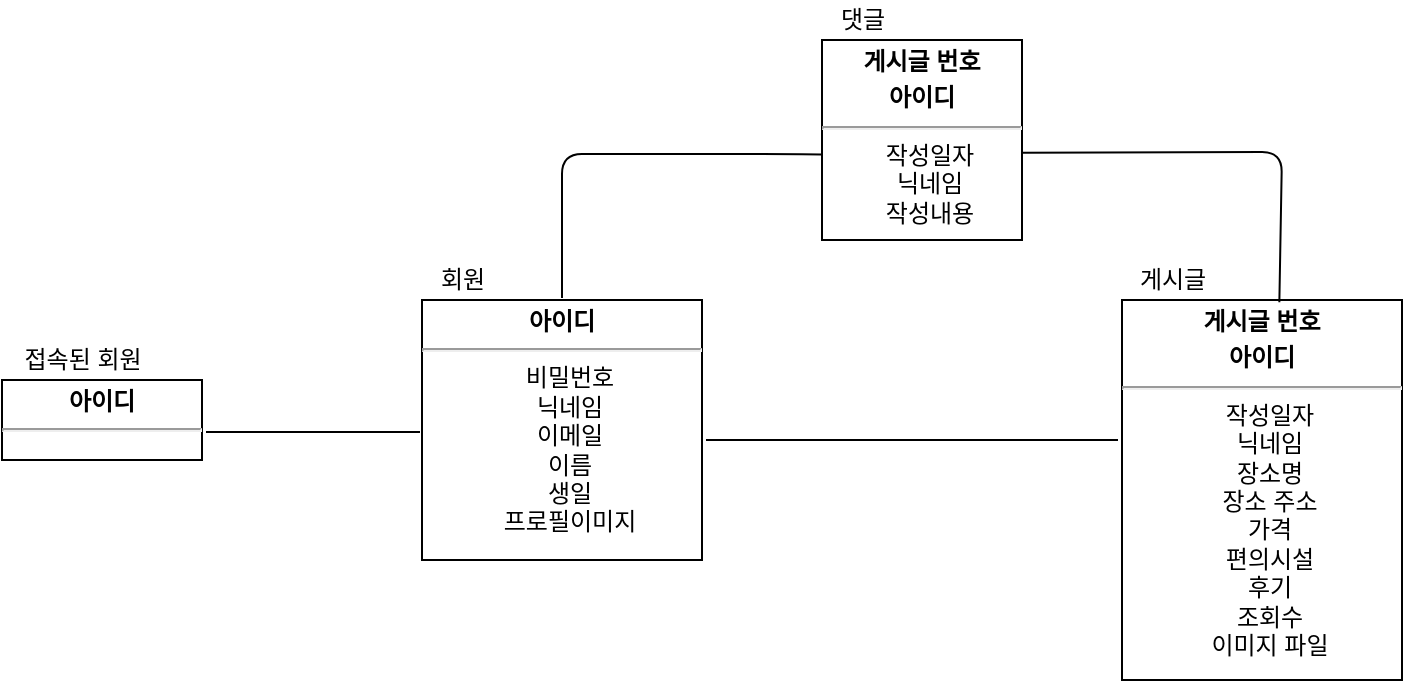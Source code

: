 <mxfile version="14.1.9" type="github">
  <diagram name="Page-1" id="a7904f86-f2b4-8e86-fa97-74104820619b">
    <mxGraphModel dx="1038" dy="548" grid="1" gridSize="10" guides="1" tooltips="1" connect="0" arrows="1" fold="1" page="1" pageScale="1" pageWidth="1100" pageHeight="850" background="#ffffff" math="0" shadow="0">
      <root>
        <mxCell id="0" />
        <mxCell id="1" parent="0" />
        <mxCell id="24794b860abc3c2d-21" value="&lt;p style=&quot;margin: 4px 0px 0px ; text-align: center&quot;&gt;&lt;b&gt;아이디&lt;/b&gt;&lt;/p&gt;&lt;hr&gt;&lt;p style=&quot;text-align: center ; margin: 0px 0px 0px 8px&quot;&gt;비밀번호&lt;/p&gt;&lt;p style=&quot;text-align: center ; margin: 0px 0px 0px 8px&quot;&gt;닉네임&lt;/p&gt;&lt;p style=&quot;text-align: center ; margin: 0px 0px 0px 8px&quot;&gt;이메일&lt;/p&gt;&lt;p style=&quot;text-align: center ; margin: 0px 0px 0px 8px&quot;&gt;이름&lt;/p&gt;&lt;p style=&quot;text-align: center ; margin: 0px 0px 0px 8px&quot;&gt;생일&lt;/p&gt;&lt;p style=&quot;text-align: center ; margin: 0px 0px 0px 8px&quot;&gt;프로필이미지&lt;/p&gt;" style="verticalAlign=top;align=left;overflow=fill;fontSize=12;fontFamily=Helvetica;html=1;rounded=0;shadow=0;comic=0;labelBackgroundColor=none;strokeWidth=1" parent="1" vertex="1">
          <mxGeometry x="420" y="410" width="140" height="130" as="geometry" />
        </mxCell>
        <mxCell id="oiAvdHPGwPAluf19SlCj-1" value="회원" style="text;html=1;align=center;verticalAlign=middle;resizable=0;points=[];autosize=1;" vertex="1" parent="1">
          <mxGeometry x="420" y="390" width="40" height="20" as="geometry" />
        </mxCell>
        <mxCell id="oiAvdHPGwPAluf19SlCj-11" value="&lt;p style=&quot;margin: 4px 0px 0px ; text-align: center&quot;&gt;&lt;b&gt;아이디&lt;/b&gt;&lt;/p&gt;&lt;hr&gt;&lt;p style=&quot;text-align: center ; margin: 0px 0px 0px 8px&quot;&gt;&lt;br&gt;&lt;/p&gt;" style="verticalAlign=top;align=left;overflow=fill;fontSize=12;fontFamily=Helvetica;html=1;rounded=0;shadow=0;comic=0;labelBackgroundColor=none;strokeWidth=1" vertex="1" parent="1">
          <mxGeometry x="210" y="450" width="100" height="40" as="geometry" />
        </mxCell>
        <mxCell id="oiAvdHPGwPAluf19SlCj-12" value="접속된 회원" style="text;html=1;align=center;verticalAlign=middle;resizable=0;points=[];autosize=1;" vertex="1" parent="1">
          <mxGeometry x="210" y="430" width="80" height="20" as="geometry" />
        </mxCell>
        <mxCell id="oiAvdHPGwPAluf19SlCj-13" value="&lt;p style=&quot;margin: 4px 0px 0px ; text-align: center&quot;&gt;&lt;b&gt;게시글 번호&lt;/b&gt;&lt;/p&gt;&lt;p style=&quot;margin: 4px 0px 0px ; text-align: center&quot;&gt;&lt;b&gt;아이디&lt;/b&gt;&lt;/p&gt;&lt;hr&gt;&lt;p style=&quot;text-align: center ; margin: 0px 0px 0px 8px&quot;&gt;작성일자&lt;/p&gt;&lt;p style=&quot;text-align: center ; margin: 0px 0px 0px 8px&quot;&gt;닉네임&lt;/p&gt;&lt;p style=&quot;text-align: center ; margin: 0px 0px 0px 8px&quot;&gt;작성내용&lt;/p&gt;" style="verticalAlign=top;align=left;overflow=fill;fontSize=12;fontFamily=Helvetica;html=1;rounded=0;shadow=0;comic=0;labelBackgroundColor=none;strokeWidth=1" vertex="1" parent="1">
          <mxGeometry x="620" y="280" width="100" height="100" as="geometry" />
        </mxCell>
        <mxCell id="oiAvdHPGwPAluf19SlCj-14" value="댓글" style="text;html=1;align=center;verticalAlign=middle;resizable=0;points=[];autosize=1;" vertex="1" parent="1">
          <mxGeometry x="620" y="260" width="40" height="20" as="geometry" />
        </mxCell>
        <mxCell id="oiAvdHPGwPAluf19SlCj-15" value="&lt;p style=&quot;margin: 4px 0px 0px ; text-align: center&quot;&gt;&lt;b&gt;게시글 번호&lt;/b&gt;&lt;/p&gt;&lt;p style=&quot;margin: 4px 0px 0px ; text-align: center&quot;&gt;&lt;b&gt;아이디&lt;/b&gt;&lt;/p&gt;&lt;hr&gt;&lt;p style=&quot;text-align: center ; margin: 0px 0px 0px 8px&quot;&gt;작성일자&lt;/p&gt;&lt;p style=&quot;text-align: center ; margin: 0px 0px 0px 8px&quot;&gt;닉네임&lt;/p&gt;&lt;p style=&quot;text-align: center ; margin: 0px 0px 0px 8px&quot;&gt;장소명&lt;/p&gt;&lt;p style=&quot;text-align: center ; margin: 0px 0px 0px 8px&quot;&gt;장소 주소&lt;/p&gt;&lt;p style=&quot;text-align: center ; margin: 0px 0px 0px 8px&quot;&gt;가격&lt;/p&gt;&lt;p style=&quot;text-align: center ; margin: 0px 0px 0px 8px&quot;&gt;편의시설&lt;/p&gt;&lt;p style=&quot;text-align: center ; margin: 0px 0px 0px 8px&quot;&gt;후기&lt;/p&gt;&lt;p style=&quot;text-align: center ; margin: 0px 0px 0px 8px&quot;&gt;조회수&lt;/p&gt;&lt;p style=&quot;text-align: center ; margin: 0px 0px 0px 8px&quot;&gt;이미지 파일&lt;/p&gt;" style="verticalAlign=top;align=left;overflow=fill;fontSize=12;fontFamily=Helvetica;html=1;rounded=0;shadow=0;comic=0;labelBackgroundColor=none;strokeWidth=1" vertex="1" parent="1">
          <mxGeometry x="770" y="410" width="140" height="190" as="geometry" />
        </mxCell>
        <mxCell id="oiAvdHPGwPAluf19SlCj-16" value="게시글" style="text;html=1;align=center;verticalAlign=middle;resizable=0;points=[];autosize=1;" vertex="1" parent="1">
          <mxGeometry x="770" y="390" width="50" height="20" as="geometry" />
        </mxCell>
        <mxCell id="oiAvdHPGwPAluf19SlCj-17" value="" style="endArrow=none;html=1;" edge="1" parent="1">
          <mxGeometry width="50" height="50" relative="1" as="geometry">
            <mxPoint x="562" y="480" as="sourcePoint" />
            <mxPoint x="768" y="480" as="targetPoint" />
          </mxGeometry>
        </mxCell>
        <mxCell id="oiAvdHPGwPAluf19SlCj-18" value="" style="endArrow=none;html=1;entryX=-0.003;entryY=0.572;entryDx=0;entryDy=0;entryPerimeter=0;" edge="1" parent="1" target="oiAvdHPGwPAluf19SlCj-13">
          <mxGeometry width="50" height="50" relative="1" as="geometry">
            <mxPoint x="490" y="409" as="sourcePoint" />
            <mxPoint x="640" y="390" as="targetPoint" />
            <Array as="points">
              <mxPoint x="490" y="337" />
              <mxPoint x="600" y="337" />
            </Array>
          </mxGeometry>
        </mxCell>
        <mxCell id="oiAvdHPGwPAluf19SlCj-19" value="" style="endArrow=none;html=1;entryX=1.002;entryY=0.564;entryDx=0;entryDy=0;entryPerimeter=0;exitX=0.562;exitY=0.006;exitDx=0;exitDy=0;exitPerimeter=0;" edge="1" parent="1" source="oiAvdHPGwPAluf19SlCj-15" target="oiAvdHPGwPAluf19SlCj-13">
          <mxGeometry width="50" height="50" relative="1" as="geometry">
            <mxPoint x="880" y="440" as="sourcePoint" />
            <mxPoint x="800" y="340" as="targetPoint" />
            <Array as="points">
              <mxPoint x="850" y="336" />
            </Array>
          </mxGeometry>
        </mxCell>
        <mxCell id="oiAvdHPGwPAluf19SlCj-23" value="" style="endArrow=none;html=1;" edge="1" parent="1">
          <mxGeometry width="50" height="50" relative="1" as="geometry">
            <mxPoint x="312" y="476" as="sourcePoint" />
            <mxPoint x="419" y="476" as="targetPoint" />
          </mxGeometry>
        </mxCell>
      </root>
    </mxGraphModel>
  </diagram>
</mxfile>

